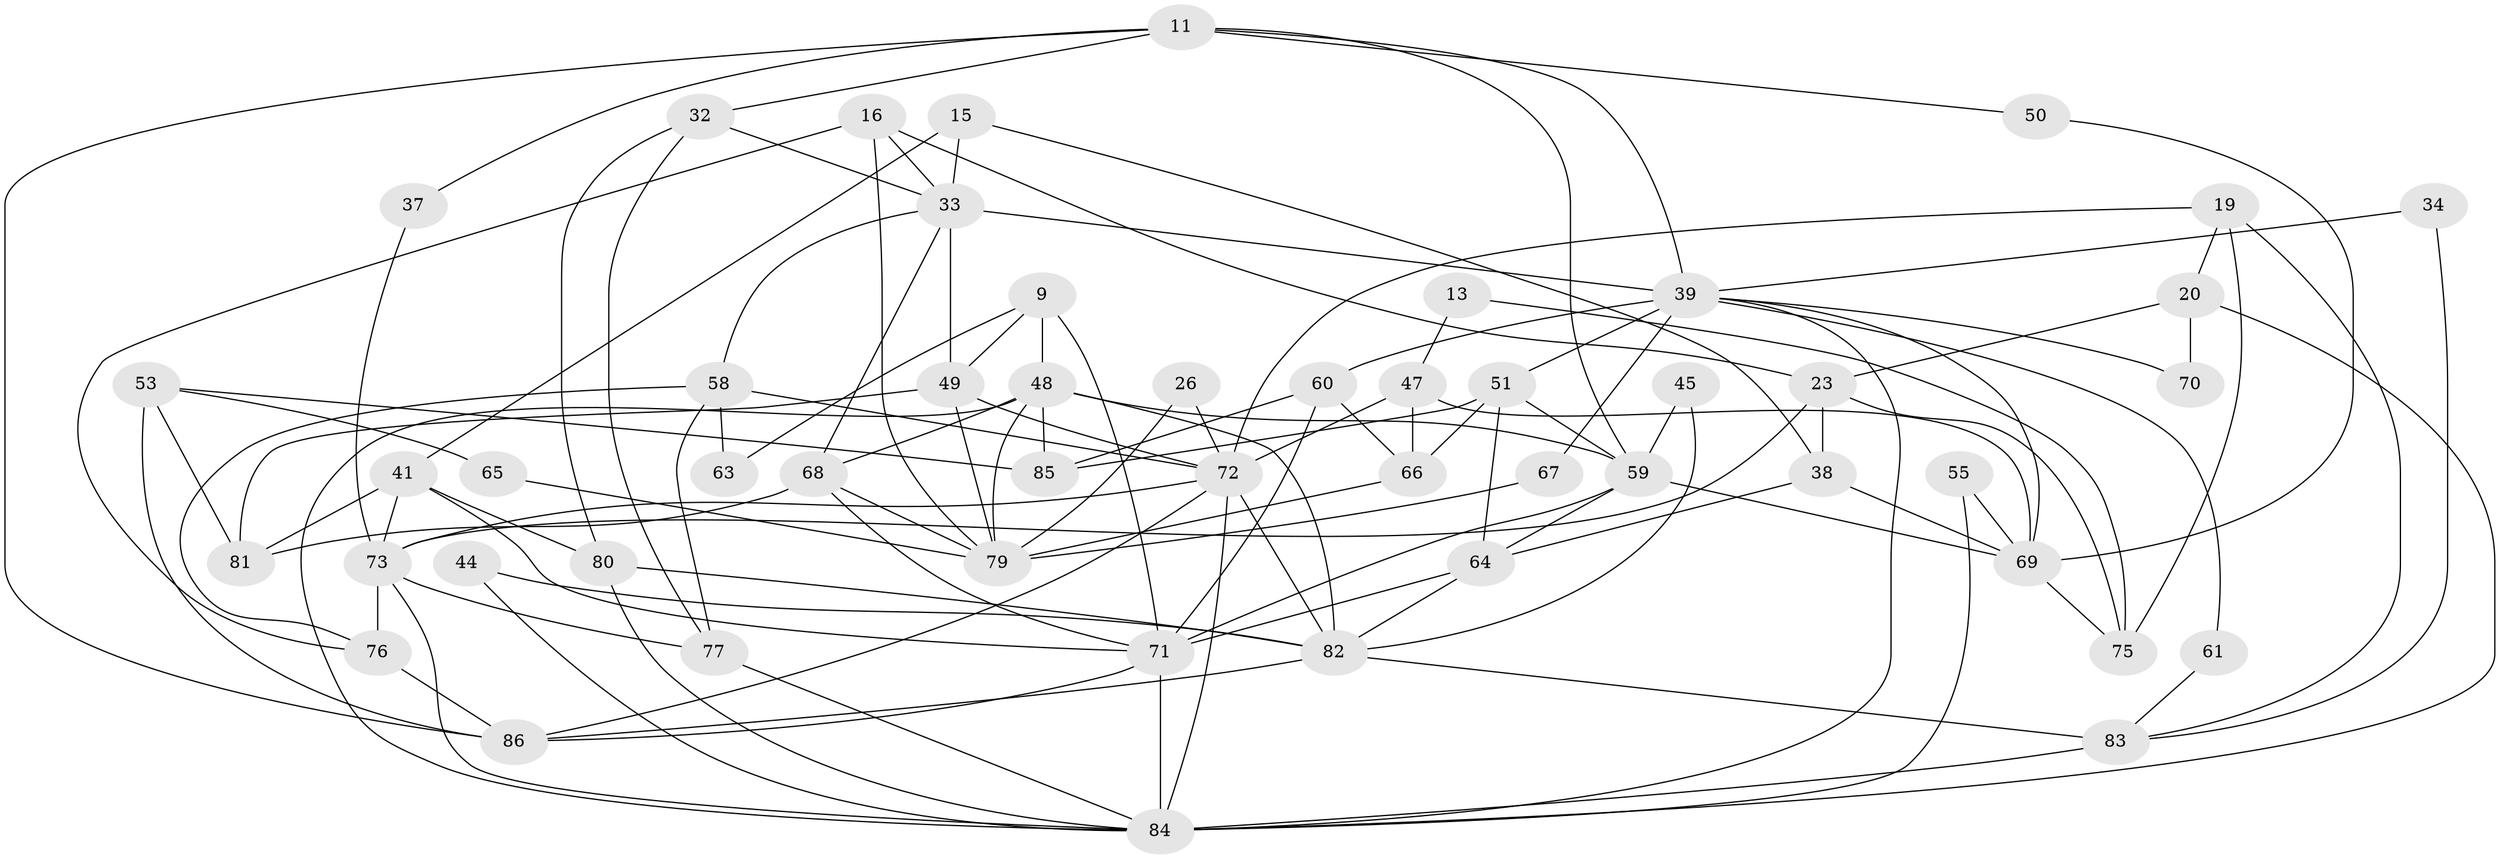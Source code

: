 // original degree distribution, {4: 0.32558139534883723, 6: 0.11627906976744186, 3: 0.20930232558139536, 5: 0.13953488372093023, 8: 0.023255813953488372, 2: 0.16279069767441862, 7: 0.023255813953488372}
// Generated by graph-tools (version 1.1) at 2025/52/03/04/25 21:52:44]
// undirected, 51 vertices, 117 edges
graph export_dot {
graph [start="1"]
  node [color=gray90,style=filled];
  9;
  11;
  13;
  15;
  16;
  19;
  20;
  23 [super="+14"];
  26;
  32;
  33 [super="+10"];
  34;
  37;
  38;
  39 [super="+28+4"];
  41 [super="+35"];
  44;
  45;
  47 [super="+5"];
  48 [super="+27"];
  49;
  50;
  51 [super="+42"];
  53;
  55;
  58 [super="+21+43"];
  59 [super="+22"];
  60;
  61;
  63;
  64 [super="+31"];
  65;
  66;
  67;
  68 [super="+54"];
  69;
  70;
  71 [super="+18+24+62"];
  72 [super="+8+46+36"];
  73 [super="+1"];
  75;
  76;
  77;
  79 [super="+2"];
  80;
  81 [super="+57"];
  82 [super="+52+40"];
  83 [super="+74"];
  84 [super="+29+78"];
  85 [super="+30"];
  86 [super="+12+56"];
  9 -- 49;
  9 -- 63;
  9 -- 71;
  9 -- 48 [weight=2];
  11 -- 32;
  11 -- 59 [weight=2];
  11 -- 37;
  11 -- 50;
  11 -- 86 [weight=2];
  11 -- 39;
  13 -- 75;
  13 -- 47;
  15 -- 33 [weight=2];
  15 -- 38;
  15 -- 41;
  16 -- 79;
  16 -- 23;
  16 -- 76;
  16 -- 33;
  19 -- 75;
  19 -- 20;
  19 -- 83;
  19 -- 72;
  20 -- 23;
  20 -- 70;
  20 -- 84;
  23 -- 38;
  23 -- 75;
  23 -- 73;
  26 -- 79;
  26 -- 72;
  32 -- 80;
  32 -- 77;
  32 -- 33;
  33 -- 49;
  33 -- 39 [weight=2];
  33 -- 58 [weight=2];
  33 -- 68;
  34 -- 83;
  34 -- 39;
  37 -- 73;
  38 -- 64;
  38 -- 69;
  39 -- 67;
  39 -- 51;
  39 -- 69;
  39 -- 60;
  39 -- 61;
  39 -- 70;
  39 -- 84;
  41 -- 80;
  41 -- 81;
  41 -- 71 [weight=2];
  41 -- 73;
  44 -- 82;
  44 -- 84;
  45 -- 59;
  45 -- 82;
  47 -- 69 [weight=2];
  47 -- 66;
  47 -- 72 [weight=2];
  48 -- 84;
  48 -- 68;
  48 -- 59 [weight=2];
  48 -- 85;
  48 -- 79;
  48 -- 82;
  49 -- 81;
  49 -- 79;
  49 -- 72;
  50 -- 69;
  51 -- 64 [weight=2];
  51 -- 66;
  51 -- 59;
  51 -- 85;
  53 -- 81 [weight=2];
  53 -- 65;
  53 -- 86;
  53 -- 85;
  55 -- 69;
  55 -- 84;
  58 -- 76;
  58 -- 77;
  58 -- 63;
  58 -- 72;
  59 -- 64 [weight=2];
  59 -- 69;
  59 -- 71;
  60 -- 66;
  60 -- 85;
  60 -- 71;
  61 -- 83;
  64 -- 71;
  64 -- 82;
  65 -- 79;
  66 -- 79 [weight=2];
  67 -- 79 [weight=2];
  68 -- 79;
  68 -- 81;
  68 -- 71;
  69 -- 75;
  71 -- 84 [weight=2];
  71 -- 86;
  72 -- 84 [weight=2];
  72 -- 73;
  72 -- 86;
  72 -- 82 [weight=2];
  73 -- 77;
  73 -- 84;
  73 -- 76;
  76 -- 86;
  77 -- 84;
  80 -- 84;
  80 -- 82;
  82 -- 86;
  82 -- 83 [weight=2];
  83 -- 84;
}
